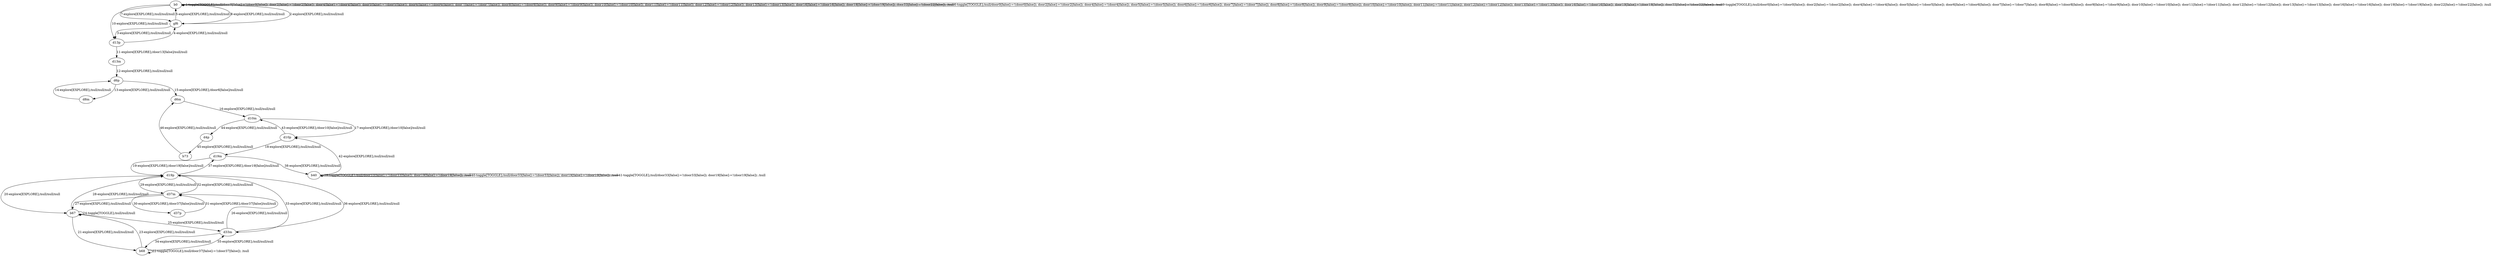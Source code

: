 # Total number of goals covered by this test: 3
# d37p --> d37m
# d37m --> d37p
# b68 --> b68

digraph g {
"b0" -> "b0" [label = "1-toggle[TOGGLE];/null/door0[false]:=!(door0[false]); door2[false]:=!(door2[false]); door4[false]:=!(door4[false]); door5[false]:=!(door5[false]); door6[false]:=!(door6[false]); door7[false]:=!(door7[false]); door8[false]:=!(door8[false]); door9[false]:=!(door9[false]); door10[false]:=!(door10[false]); door11[false]:=!(door11[false]); door12[false]:=!(door12[false]); door13[false]:=!(door13[false]); door16[false]:=!(door16[false]); door19[false]:=!(door19[false]); door22[false]:=!(door22[false]); /null"];
"b0" -> "gf6" [label = "2-explore[EXPLORE];/null/null/null"];
"gf6" -> "d13p" [label = "3-explore[EXPLORE];/null/null/null"];
"d13p" -> "gf6" [label = "4-explore[EXPLORE];/null/null/null"];
"gf6" -> "b0" [label = "5-explore[EXPLORE];/null/null/null"];
"b0" -> "b0" [label = "6-toggle[TOGGLE];/null/door0[false]:=!(door0[false]); door2[false]:=!(door2[false]); door4[false]:=!(door4[false]); door5[false]:=!(door5[false]); door6[false]:=!(door6[false]); door7[false]:=!(door7[false]); door8[false]:=!(door8[false]); door9[false]:=!(door9[false]); door10[false]:=!(door10[false]); door11[false]:=!(door11[false]); door12[false]:=!(door12[false]); door13[false]:=!(door13[false]); door16[false]:=!(door16[false]); door19[false]:=!(door19[false]); door22[false]:=!(door22[false]); /null"];
"b0" -> "gf6" [label = "7-explore[EXPLORE];/null/null/null"];
"gf6" -> "b0" [label = "8-explore[EXPLORE];/null/null/null"];
"b0" -> "b0" [label = "9-toggle[TOGGLE];/null/door0[false]:=!(door0[false]); door2[false]:=!(door2[false]); door4[false]:=!(door4[false]); door5[false]:=!(door5[false]); door6[false]:=!(door6[false]); door7[false]:=!(door7[false]); door8[false]:=!(door8[false]); door9[false]:=!(door9[false]); door10[false]:=!(door10[false]); door11[false]:=!(door11[false]); door12[false]:=!(door12[false]); door13[false]:=!(door13[false]); door16[false]:=!(door16[false]); door19[false]:=!(door19[false]); door22[false]:=!(door22[false]); /null"];
"b0" -> "d13p" [label = "10-explore[EXPLORE];/null/null/null"];
"d13p" -> "d13m" [label = "11-explore[EXPLORE];/door13[false]/null/null"];
"d13m" -> "d6p" [label = "12-explore[EXPLORE];/null/null/null"];
"d6p" -> "d8m" [label = "13-explore[EXPLORE];/null/null/null"];
"d8m" -> "d6p" [label = "14-explore[EXPLORE];/null/null/null"];
"d6p" -> "d6m" [label = "15-explore[EXPLORE];/door6[false]/null/null"];
"d6m" -> "d10m" [label = "16-explore[EXPLORE];/null/null/null"];
"d10m" -> "d10p" [label = "17-explore[EXPLORE];/door10[false]/null/null"];
"d10p" -> "d19m" [label = "18-explore[EXPLORE];/null/null/null"];
"d19m" -> "d19p" [label = "19-explore[EXPLORE];/door19[false]/null/null"];
"d19p" -> "b67" [label = "20-explore[EXPLORE];/null/null/null"];
"b67" -> "b68" [label = "21-explore[EXPLORE];/null/null/null"];
"b68" -> "b68" [label = "22-toggle[TOGGLE];/null/door37[false]:=!(door37[false]); /null"];
"b68" -> "b67" [label = "23-explore[EXPLORE];/null/null/null"];
"b67" -> "b67" [label = "24-toggle[TOGGLE];/null/null/null"];
"b67" -> "d33m" [label = "25-explore[EXPLORE];/null/null/null"];
"d33m" -> "d37m" [label = "26-explore[EXPLORE];/null/null/null"];
"d37m" -> "b67" [label = "27-explore[EXPLORE];/null/null/null"];
"b67" -> "d19p" [label = "28-explore[EXPLORE];/null/null/null"];
"d19p" -> "d37m" [label = "29-explore[EXPLORE];/null/null/null"];
"d37m" -> "d37p" [label = "30-explore[EXPLORE];/door37[false]/null/null"];
"d37p" -> "d37m" [label = "31-explore[EXPLORE];/door37[false]/null/null"];
"d37m" -> "d19p" [label = "32-explore[EXPLORE];/null/null/null"];
"d19p" -> "d33m" [label = "33-explore[EXPLORE];/null/null/null"];
"d33m" -> "b68" [label = "34-explore[EXPLORE];/null/null/null"];
"b68" -> "d33m" [label = "35-explore[EXPLORE];/null/null/null"];
"d33m" -> "d19p" [label = "36-explore[EXPLORE];/null/null/null"];
"d19p" -> "d19m" [label = "37-explore[EXPLORE];/door19[false]/null/null"];
"d19m" -> "b40" [label = "38-explore[EXPLORE];/null/null/null"];
"b40" -> "b40" [label = "39-toggle[TOGGLE];/null/door33[false]:=!(door33[false]); door19[false]:=!(door19[false]); /null"];
"b40" -> "b40" [label = "40-toggle[TOGGLE];/null/door33[false]:=!(door33[false]); door19[false]:=!(door19[false]); /null"];
"b40" -> "b40" [label = "41-toggle[TOGGLE];/null/door33[false]:=!(door33[false]); door19[false]:=!(door19[false]); /null"];
"b40" -> "d10p" [label = "42-explore[EXPLORE];/null/null/null"];
"d10p" -> "d10m" [label = "43-explore[EXPLORE];/door10[false]/null/null"];
"d10m" -> "d4p" [label = "44-explore[EXPLORE];/null/null/null"];
"d4p" -> "b73" [label = "45-explore[EXPLORE];/null/null/null"];
"b73" -> "d6m" [label = "46-explore[EXPLORE];/null/null/null"];
}